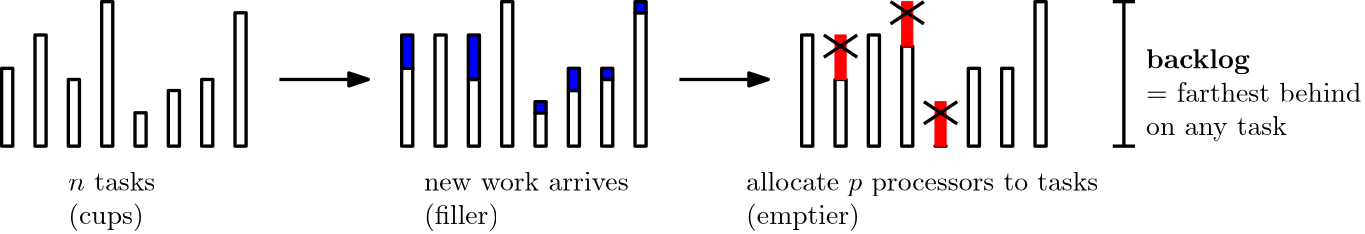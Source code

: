 <?xml version="1.0"?>
<!DOCTYPE ipe SYSTEM "ipe.dtd">
<ipe version="70212" creator="Ipe 7.2.12">
<info created="D:20200601102103" modified="D:20200603105810"/>
<ipestyle name="basic">
<symbol name="arrow/arc(spx)">
<path stroke="sym-stroke" fill="sym-stroke" pen="sym-pen">
0 0 m
-1 0.333 l
-1 -0.333 l
h
</path>
</symbol>
<symbol name="arrow/farc(spx)">
<path stroke="sym-stroke" fill="white" pen="sym-pen">
0 0 m
-1 0.333 l
-1 -0.333 l
h
</path>
</symbol>
<symbol name="arrow/ptarc(spx)">
<path stroke="sym-stroke" fill="sym-stroke" pen="sym-pen">
0 0 m
-1 0.333 l
-0.8 0 l
-1 -0.333 l
h
</path>
</symbol>
<symbol name="arrow/fptarc(spx)">
<path stroke="sym-stroke" fill="white" pen="sym-pen">
0 0 m
-1 0.333 l
-0.8 0 l
-1 -0.333 l
h
</path>
</symbol>
<symbol name="mark/circle(sx)" transformations="translations">
<path fill="sym-stroke">
0.6 0 0 0.6 0 0 e
0.4 0 0 0.4 0 0 e
</path>
</symbol>
<symbol name="mark/disk(sx)" transformations="translations">
<path fill="sym-stroke">
0.6 0 0 0.6 0 0 e
</path>
</symbol>
<symbol name="mark/fdisk(sfx)" transformations="translations">
<group>
<path fill="sym-fill">
0.5 0 0 0.5 0 0 e
</path>
<path fill="sym-stroke" fillrule="eofill">
0.6 0 0 0.6 0 0 e
0.4 0 0 0.4 0 0 e
</path>
</group>
</symbol>
<symbol name="mark/box(sx)" transformations="translations">
<path fill="sym-stroke" fillrule="eofill">
-0.6 -0.6 m
0.6 -0.6 l
0.6 0.6 l
-0.6 0.6 l
h
-0.4 -0.4 m
0.4 -0.4 l
0.4 0.4 l
-0.4 0.4 l
h
</path>
</symbol>
<symbol name="mark/square(sx)" transformations="translations">
<path fill="sym-stroke">
-0.6 -0.6 m
0.6 -0.6 l
0.6 0.6 l
-0.6 0.6 l
h
</path>
</symbol>
<symbol name="mark/fsquare(sfx)" transformations="translations">
<group>
<path fill="sym-fill">
-0.5 -0.5 m
0.5 -0.5 l
0.5 0.5 l
-0.5 0.5 l
h
</path>
<path fill="sym-stroke" fillrule="eofill">
-0.6 -0.6 m
0.6 -0.6 l
0.6 0.6 l
-0.6 0.6 l
h
-0.4 -0.4 m
0.4 -0.4 l
0.4 0.4 l
-0.4 0.4 l
h
</path>
</group>
</symbol>
<symbol name="mark/cross(sx)" transformations="translations">
<group>
<path fill="sym-stroke">
-0.43 -0.57 m
0.57 0.43 l
0.43 0.57 l
-0.57 -0.43 l
h
</path>
<path fill="sym-stroke">
-0.43 0.57 m
0.57 -0.43 l
0.43 -0.57 l
-0.57 0.43 l
h
</path>
</group>
</symbol>
<symbol name="arrow/fnormal(spx)">
<path stroke="sym-stroke" fill="white" pen="sym-pen">
0 0 m
-1 0.333 l
-1 -0.333 l
h
</path>
</symbol>
<symbol name="arrow/pointed(spx)">
<path stroke="sym-stroke" fill="sym-stroke" pen="sym-pen">
0 0 m
-1 0.333 l
-0.8 0 l
-1 -0.333 l
h
</path>
</symbol>
<symbol name="arrow/fpointed(spx)">
<path stroke="sym-stroke" fill="white" pen="sym-pen">
0 0 m
-1 0.333 l
-0.8 0 l
-1 -0.333 l
h
</path>
</symbol>
<symbol name="arrow/linear(spx)">
<path stroke="sym-stroke" pen="sym-pen">
-1 0.333 m
0 0 l
-1 -0.333 l
</path>
</symbol>
<symbol name="arrow/fdouble(spx)">
<path stroke="sym-stroke" fill="white" pen="sym-pen">
0 0 m
-1 0.333 l
-1 -0.333 l
h
-1 0 m
-2 0.333 l
-2 -0.333 l
h
</path>
</symbol>
<symbol name="arrow/double(spx)">
<path stroke="sym-stroke" fill="sym-stroke" pen="sym-pen">
0 0 m
-1 0.333 l
-1 -0.333 l
h
-1 0 m
-2 0.333 l
-2 -0.333 l
h
</path>
</symbol>
<pen name="heavier" value="0.8"/>
<pen name="fat" value="1.2"/>
<pen name="ultrafat" value="2"/>
<symbolsize name="large" value="5"/>
<symbolsize name="small" value="2"/>
<symbolsize name="tiny" value="1.1"/>
<arrowsize name="large" value="10"/>
<arrowsize name="small" value="5"/>
<arrowsize name="tiny" value="3"/>
<color name="red" value="1 0 0"/>
<color name="green" value="0 1 0"/>
<color name="blue" value="0 0 1"/>
<color name="yellow" value="1 1 0"/>
<color name="orange" value="1 0.647 0"/>
<color name="gold" value="1 0.843 0"/>
<color name="purple" value="0.627 0.125 0.941"/>
<color name="gray" value="0.745"/>
<color name="brown" value="0.647 0.165 0.165"/>
<color name="navy" value="0 0 0.502"/>
<color name="pink" value="1 0.753 0.796"/>
<color name="seagreen" value="0.18 0.545 0.341"/>
<color name="turquoise" value="0.251 0.878 0.816"/>
<color name="violet" value="0.933 0.51 0.933"/>
<color name="darkblue" value="0 0 0.545"/>
<color name="darkcyan" value="0 0.545 0.545"/>
<color name="darkgray" value="0.663"/>
<color name="darkgreen" value="0 0.392 0"/>
<color name="darkmagenta" value="0.545 0 0.545"/>
<color name="darkorange" value="1 0.549 0"/>
<color name="darkred" value="0.545 0 0"/>
<color name="lightblue" value="0.678 0.847 0.902"/>
<color name="lightcyan" value="0.878 1 1"/>
<color name="lightgray" value="0.827"/>
<color name="lightgreen" value="0.565 0.933 0.565"/>
<color name="lightyellow" value="1 1 0.878"/>
<dashstyle name="dashed" value="[4] 0"/>
<dashstyle name="dotted" value="[1 3] 0"/>
<dashstyle name="dash dotted" value="[4 2 1 2] 0"/>
<dashstyle name="dash dot dotted" value="[4 2 1 2 1 2] 0"/>
<textsize name="large" value="\large"/>
<textsize name="Large" value="\Large"/>
<textsize name="LARGE" value="\LARGE"/>
<textsize name="huge" value="\huge"/>
<textsize name="Huge" value="\Huge"/>
<textsize name="small" value="\small"/>
<textsize name="footnote" value="\footnotesize"/>
<textsize name="tiny" value="\tiny"/>
<textstyle name="center" begin="\begin{center}" end="\end{center}"/>
<textstyle name="itemize" begin="\begin{itemize}" end="\end{itemize}"/>
<textstyle name="item" begin="\begin{itemize}\item{}" end="\end{itemize}"/>
<gridsize name="4 pts" value="4"/>
<gridsize name="8 pts (~3 mm)" value="8"/>
<gridsize name="16 pts (~6 mm)" value="16"/>
<gridsize name="32 pts (~12 mm)" value="32"/>
<gridsize name="10 pts (~3.5 mm)" value="10"/>
<gridsize name="20 pts (~7 mm)" value="20"/>
<gridsize name="14 pts (~5 mm)" value="14"/>
<gridsize name="28 pts (~10 mm)" value="28"/>
<gridsize name="56 pts (~20 mm)" value="56"/>
<anglesize name="90 deg" value="90"/>
<anglesize name="60 deg" value="60"/>
<anglesize name="45 deg" value="45"/>
<anglesize name="30 deg" value="30"/>
<anglesize name="22.5 deg" value="22.5"/>
<opacity name="10%" value="0.1"/>
<opacity name="30%" value="0.3"/>
<opacity name="50%" value="0.5"/>
<opacity name="75%" value="0.75"/>
<tiling name="falling" angle="-60" step="4" width="1"/>
<tiling name="rising" angle="30" step="4" width="1"/>
</ipestyle>
<page>
<layer name="alpha"/>
<view layers="alpha" active="alpha"/>
<path layer="alpha" stroke="black" pen="fat">
80 336 m
80 376 l
84 376 l
84 336 l
h
</path>
<path stroke="black" pen="fat">
92 336 m
92 360 l
96 360 l
96 336 l
h
</path>
<path stroke="black" pen="fat">
104 336 m
104 388 l
108 388 l
108 336 l
h
</path>
<path stroke="black" pen="fat">
116 336 m
116 348 l
120 348 l
120 336 l
h
</path>
<path stroke="black" pen="fat">
128 336 m
128 356 l
132 356 l
132 336 l
h
</path>
<path stroke="black" pen="fat">
140 336 m
140 360 l
144 360 l
144 336 l
h
</path>
<path stroke="black" pen="fat">
152 336 m
152 384 l
156 384 l
156 336 l
h
</path>
<path stroke="black" pen="fat">
68 336 m
68 364 l
72 364 l
72 336 l
h
</path>
<path stroke="black" pen="fat" arrow="normal/normal">
168 360 m
200 360 l
</path>
<path matrix="1 0 0 1 144 0" stroke="black" pen="fat">
80 336 m
80 376 l
84 376 l
84 336 l
h
</path>
<path matrix="1 0 0 1 144 0" stroke="black" pen="fat">
92 336 m
92 360 l
96 360 l
96 336 l
h
</path>
<path matrix="1 0 0 1 144 0" stroke="black" pen="fat">
104 336 m
104 388 l
108 388 l
108 336 l
h
</path>
<path matrix="1 0 0 1 144 0" stroke="black" pen="fat">
116 336 m
116 348 l
120 348 l
120 336 l
h
</path>
<path matrix="1 0 0 1 144 0" stroke="black" pen="fat">
128 336 m
128 356 l
132 356 l
132 336 l
h
</path>
<path matrix="1 0 0 1 144 0" stroke="black" pen="fat">
140 336 m
140 360 l
144 360 l
144 336 l
h
</path>
<path matrix="1 0 0 1 144 0" stroke="black" pen="fat">
152 336 m
152 384 l
156 384 l
156 336 l
h
</path>
<path matrix="1 0 0 1 144 0" stroke="black" pen="fat">
68 336 m
68 364 l
72 364 l
72 336 l
h
</path>
<path matrix="1 0 0 1 144 0" stroke="black" pen="fat" arrow="normal/normal">
168 360 m
200 360 l
</path>
<path matrix="1 0 0 0.6 288 134.4" stroke="black" pen="fat">
80 336 m
80 376 l
84 376 l
84 336 l
h
</path>
<path matrix="1 0 0 1.66667 288 -224" stroke="black" pen="fat">
92 336 m
92 360 l
96 360 l
96 336 l
h
</path>
<path matrix="1 0 0 0.692308 288 103.385" stroke="black" pen="fat">
104 336 m
104 388 l
108 388 l
108 336 l
h
</path>
<path matrix="1 0 0 0 288 336" stroke="black" pen="fat">
116 336 m
116 348 l
120 348 l
120 336 l
h
</path>
<path matrix="1 0 0 1.4 288 -134.4" stroke="black" pen="fat">
128 336 m
128 356 l
132 356 l
132 336 l
h
</path>
<path matrix="1 0 0 1.16667 288 -56" stroke="black" pen="fat">
140 336 m
140 360 l
144 360 l
144 336 l
h
</path>
<path matrix="1 0 0 1.08333 288 -28" stroke="black" pen="fat">
152 336 m
152 384 l
156 384 l
156 336 l
h
</path>
<path matrix="1 0 0 1.42857 288 -144" stroke="black" pen="fat">
68 336 m
68 364 l
72 364 l
72 336 l
h
</path>
<path stroke="black" fill="blue" pen="fat">
212 364 m
212 376 l
216 376 l
216 364 l
h
</path>
<path stroke="black" fill="blue" pen="fat">
236 360 m
236 376 l
240 376 l
240 360 l
h
</path>
<path stroke="black" fill="blue" pen="fat">
260 348 m
260 352 l
264 352 l
264 348 l
h
</path>
<path stroke="black" fill="blue" pen="fat">
272 356 m
272 364 l
276 364 l
276 356 l
h
</path>
<path stroke="black" fill="blue" pen="fat">
284 360 m
284 364 l
288 364 l
288 360 l
h
</path>
<path stroke="black" fill="blue" pen="fat">
296 384 m
296 388 l
300 388 l
300 384 l
h
</path>
<path stroke="black" pen="fat">
408 348 m
408 348 l
408 348 l
408 348 l
h
</path>
<path stroke="black" pen="fat">
396 364 m
396 364 l
396 364 l
396 364 l
h
</path>
<text matrix="1 0 0 1 -20 0" transformations="translations" pos="112 320" stroke="black" type="label" width="31.274" height="6.918" depth="0" valign="baseline">$n$ tasks</text>
<text matrix="1 0 0 1 36 0" transformations="translations" pos="184 320" stroke="black" type="label" width="73.751" height="6.918" depth="0" valign="baseline">new work arrives</text>
<text matrix="1 0 0 1 152 0" transformations="translations" pos="184 320" stroke="black" type="label" width="126.834" height="6.926" depth="1.93" valign="baseline">allocate $p$ processors to tasks</text>
<text matrix="1 0 0 1 36 -4" transformations="translations" pos="184 312" stroke="black" type="label" width="27.148" height="7.473" depth="2.49" valign="baseline">(filler)</text>
<text matrix="1 0 0 1 12 -4" transformations="translations" pos="324 312" stroke="black" type="label" width="40.985" height="7.473" depth="2.49" valign="baseline">(emptier)</text>
<path stroke="black" pen="fat">
472 388 m
472 336 l
</path>
<path stroke="black" pen="fat">
468 388 m
476 388 l
</path>
<path stroke="black" pen="fat">
468 336 m
476 336 l
</path>
<text transformations="translations" pos="480 364" stroke="black" type="label" width="37.553" height="6.926" depth="1.93" valign="baseline">\textbf{backlog}</text>
<text matrix="1 0 0 1 -4 -4" transformations="translations" pos="484 356" stroke="black" type="label" width="77.57" height="6.918" depth="0" valign="baseline">= farthest behind</text>
<path stroke="red" fill="red">
372 360 m
372 376 l
368 376 l
368 360 l
h
</path>
<path stroke="red" fill="red">
408 336 m
408 352 l
404 352 l
404 336 l
h
</path>
<path stroke="red" fill="red">
396 372 m
396 388 l
392 388 l
392 372 l
h
</path>
<path stroke="black" fill="red" pen="fat">
364 376 m
376 368 l
</path>
<path stroke="black" fill="red" pen="fat">
376 376 m
364 368 l
</path>
<path stroke="black" fill="red" pen="fat">
388 380 m
400 388 l
</path>
<path stroke="black" fill="red" pen="fat">
388 388 m
400 380 l
</path>
<path stroke="black" fill="red" pen="fat">
400 352 m
412 344 l
</path>
<path stroke="black" fill="red" pen="fat">
412 352 m
400 344 l
</path>
<text matrix="1 0 0 1 -4 -16" transformations="translations" pos="484 356" stroke="black" type="label" width="50.699" height="6.926" depth="1.93" valign="baseline">on any task</text>
<text matrix="1 0 0 1 -20 -12" transformations="translations" pos="112 320" stroke="black" type="label" width="27.176" height="7.473" depth="2.49" valign="baseline">(cups)</text>
</page>
</ipe>
